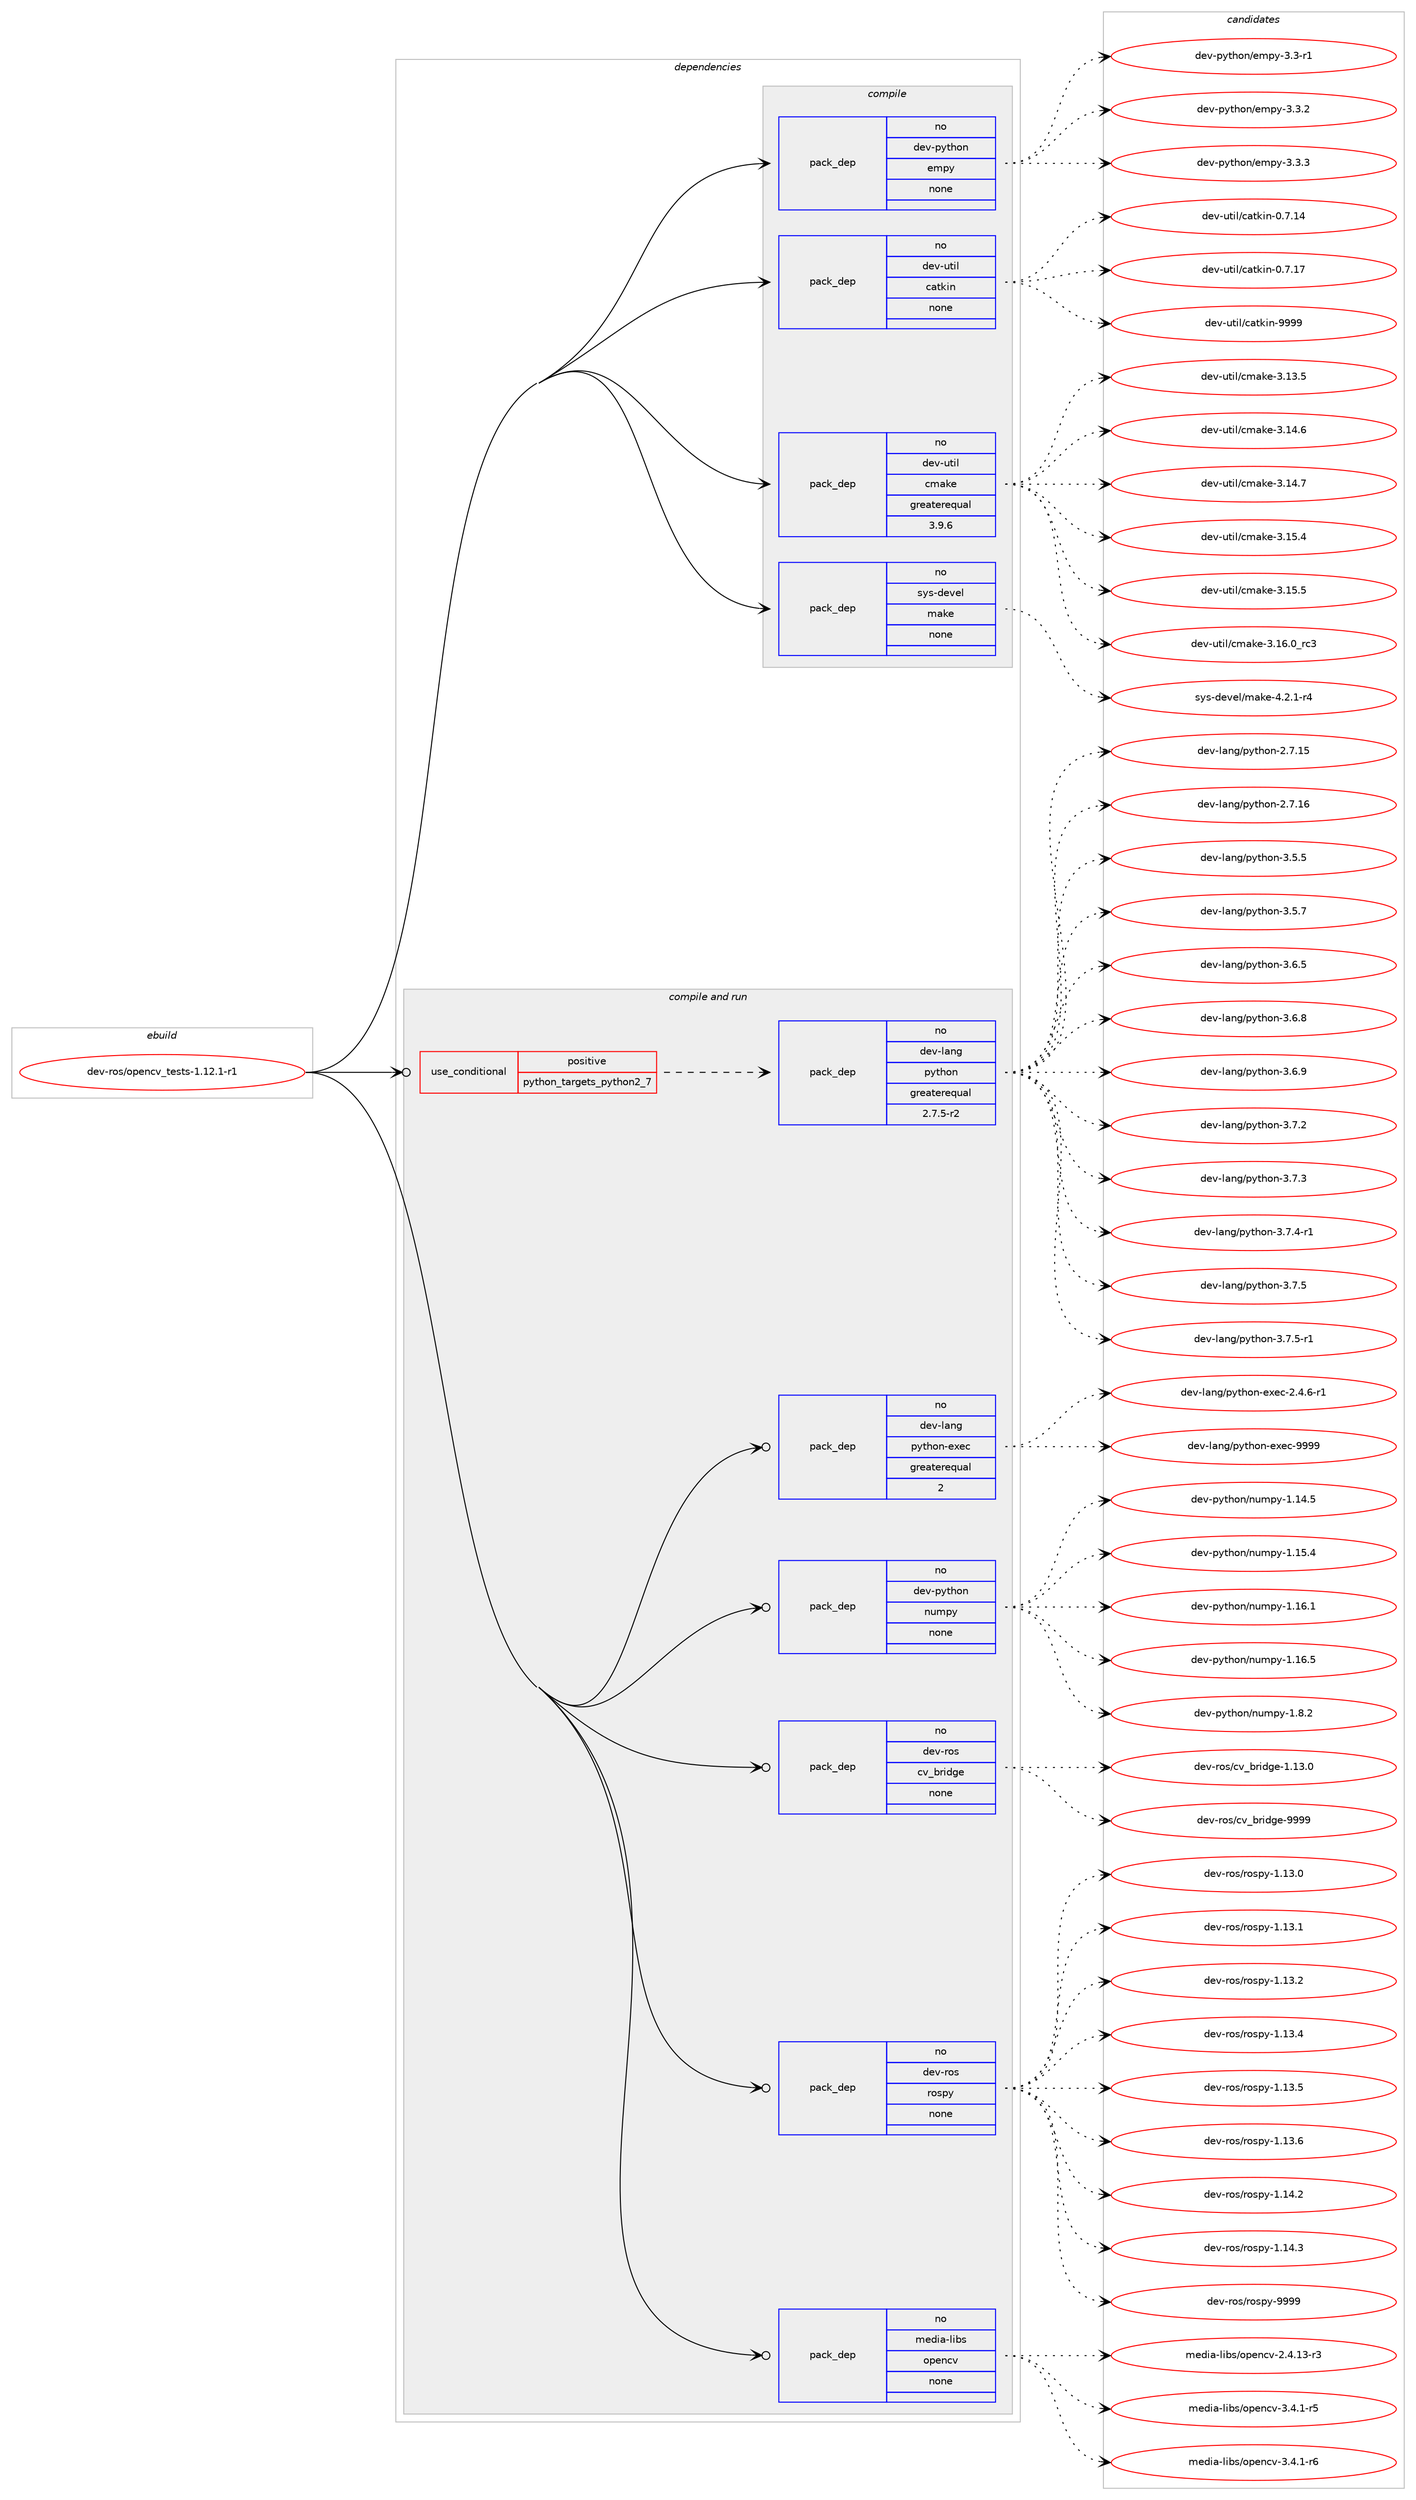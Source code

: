 digraph prolog {

# *************
# Graph options
# *************

newrank=true;
concentrate=true;
compound=true;
graph [rankdir=LR,fontname=Helvetica,fontsize=10,ranksep=1.5];#, ranksep=2.5, nodesep=0.2];
edge  [arrowhead=vee];
node  [fontname=Helvetica,fontsize=10];

# **********
# The ebuild
# **********

subgraph cluster_leftcol {
color=gray;
rank=same;
label=<<i>ebuild</i>>;
id [label="dev-ros/opencv_tests-1.12.1-r1", color=red, width=4, href="../dev-ros/opencv_tests-1.12.1-r1.svg"];
}

# ****************
# The dependencies
# ****************

subgraph cluster_midcol {
color=gray;
label=<<i>dependencies</i>>;
subgraph cluster_compile {
fillcolor="#eeeeee";
style=filled;
label=<<i>compile</i>>;
subgraph pack491522 {
dependency657483 [label=<<TABLE BORDER="0" CELLBORDER="1" CELLSPACING="0" CELLPADDING="4" WIDTH="220"><TR><TD ROWSPAN="6" CELLPADDING="30">pack_dep</TD></TR><TR><TD WIDTH="110">no</TD></TR><TR><TD>dev-python</TD></TR><TR><TD>empy</TD></TR><TR><TD>none</TD></TR><TR><TD></TD></TR></TABLE>>, shape=none, color=blue];
}
id:e -> dependency657483:w [weight=20,style="solid",arrowhead="vee"];
subgraph pack491523 {
dependency657484 [label=<<TABLE BORDER="0" CELLBORDER="1" CELLSPACING="0" CELLPADDING="4" WIDTH="220"><TR><TD ROWSPAN="6" CELLPADDING="30">pack_dep</TD></TR><TR><TD WIDTH="110">no</TD></TR><TR><TD>dev-util</TD></TR><TR><TD>catkin</TD></TR><TR><TD>none</TD></TR><TR><TD></TD></TR></TABLE>>, shape=none, color=blue];
}
id:e -> dependency657484:w [weight=20,style="solid",arrowhead="vee"];
subgraph pack491524 {
dependency657485 [label=<<TABLE BORDER="0" CELLBORDER="1" CELLSPACING="0" CELLPADDING="4" WIDTH="220"><TR><TD ROWSPAN="6" CELLPADDING="30">pack_dep</TD></TR><TR><TD WIDTH="110">no</TD></TR><TR><TD>dev-util</TD></TR><TR><TD>cmake</TD></TR><TR><TD>greaterequal</TD></TR><TR><TD>3.9.6</TD></TR></TABLE>>, shape=none, color=blue];
}
id:e -> dependency657485:w [weight=20,style="solid",arrowhead="vee"];
subgraph pack491525 {
dependency657486 [label=<<TABLE BORDER="0" CELLBORDER="1" CELLSPACING="0" CELLPADDING="4" WIDTH="220"><TR><TD ROWSPAN="6" CELLPADDING="30">pack_dep</TD></TR><TR><TD WIDTH="110">no</TD></TR><TR><TD>sys-devel</TD></TR><TR><TD>make</TD></TR><TR><TD>none</TD></TR><TR><TD></TD></TR></TABLE>>, shape=none, color=blue];
}
id:e -> dependency657486:w [weight=20,style="solid",arrowhead="vee"];
}
subgraph cluster_compileandrun {
fillcolor="#eeeeee";
style=filled;
label=<<i>compile and run</i>>;
subgraph cond154055 {
dependency657487 [label=<<TABLE BORDER="0" CELLBORDER="1" CELLSPACING="0" CELLPADDING="4"><TR><TD ROWSPAN="3" CELLPADDING="10">use_conditional</TD></TR><TR><TD>positive</TD></TR><TR><TD>python_targets_python2_7</TD></TR></TABLE>>, shape=none, color=red];
subgraph pack491526 {
dependency657488 [label=<<TABLE BORDER="0" CELLBORDER="1" CELLSPACING="0" CELLPADDING="4" WIDTH="220"><TR><TD ROWSPAN="6" CELLPADDING="30">pack_dep</TD></TR><TR><TD WIDTH="110">no</TD></TR><TR><TD>dev-lang</TD></TR><TR><TD>python</TD></TR><TR><TD>greaterequal</TD></TR><TR><TD>2.7.5-r2</TD></TR></TABLE>>, shape=none, color=blue];
}
dependency657487:e -> dependency657488:w [weight=20,style="dashed",arrowhead="vee"];
}
id:e -> dependency657487:w [weight=20,style="solid",arrowhead="odotvee"];
subgraph pack491527 {
dependency657489 [label=<<TABLE BORDER="0" CELLBORDER="1" CELLSPACING="0" CELLPADDING="4" WIDTH="220"><TR><TD ROWSPAN="6" CELLPADDING="30">pack_dep</TD></TR><TR><TD WIDTH="110">no</TD></TR><TR><TD>dev-lang</TD></TR><TR><TD>python-exec</TD></TR><TR><TD>greaterequal</TD></TR><TR><TD>2</TD></TR></TABLE>>, shape=none, color=blue];
}
id:e -> dependency657489:w [weight=20,style="solid",arrowhead="odotvee"];
subgraph pack491528 {
dependency657490 [label=<<TABLE BORDER="0" CELLBORDER="1" CELLSPACING="0" CELLPADDING="4" WIDTH="220"><TR><TD ROWSPAN="6" CELLPADDING="30">pack_dep</TD></TR><TR><TD WIDTH="110">no</TD></TR><TR><TD>dev-python</TD></TR><TR><TD>numpy</TD></TR><TR><TD>none</TD></TR><TR><TD></TD></TR></TABLE>>, shape=none, color=blue];
}
id:e -> dependency657490:w [weight=20,style="solid",arrowhead="odotvee"];
subgraph pack491529 {
dependency657491 [label=<<TABLE BORDER="0" CELLBORDER="1" CELLSPACING="0" CELLPADDING="4" WIDTH="220"><TR><TD ROWSPAN="6" CELLPADDING="30">pack_dep</TD></TR><TR><TD WIDTH="110">no</TD></TR><TR><TD>dev-ros</TD></TR><TR><TD>cv_bridge</TD></TR><TR><TD>none</TD></TR><TR><TD></TD></TR></TABLE>>, shape=none, color=blue];
}
id:e -> dependency657491:w [weight=20,style="solid",arrowhead="odotvee"];
subgraph pack491530 {
dependency657492 [label=<<TABLE BORDER="0" CELLBORDER="1" CELLSPACING="0" CELLPADDING="4" WIDTH="220"><TR><TD ROWSPAN="6" CELLPADDING="30">pack_dep</TD></TR><TR><TD WIDTH="110">no</TD></TR><TR><TD>dev-ros</TD></TR><TR><TD>rospy</TD></TR><TR><TD>none</TD></TR><TR><TD></TD></TR></TABLE>>, shape=none, color=blue];
}
id:e -> dependency657492:w [weight=20,style="solid",arrowhead="odotvee"];
subgraph pack491531 {
dependency657493 [label=<<TABLE BORDER="0" CELLBORDER="1" CELLSPACING="0" CELLPADDING="4" WIDTH="220"><TR><TD ROWSPAN="6" CELLPADDING="30">pack_dep</TD></TR><TR><TD WIDTH="110">no</TD></TR><TR><TD>media-libs</TD></TR><TR><TD>opencv</TD></TR><TR><TD>none</TD></TR><TR><TD></TD></TR></TABLE>>, shape=none, color=blue];
}
id:e -> dependency657493:w [weight=20,style="solid",arrowhead="odotvee"];
}
subgraph cluster_run {
fillcolor="#eeeeee";
style=filled;
label=<<i>run</i>>;
}
}

# **************
# The candidates
# **************

subgraph cluster_choices {
rank=same;
color=gray;
label=<<i>candidates</i>>;

subgraph choice491522 {
color=black;
nodesep=1;
choice1001011184511212111610411111047101109112121455146514511449 [label="dev-python/empy-3.3-r1", color=red, width=4,href="../dev-python/empy-3.3-r1.svg"];
choice1001011184511212111610411111047101109112121455146514650 [label="dev-python/empy-3.3.2", color=red, width=4,href="../dev-python/empy-3.3.2.svg"];
choice1001011184511212111610411111047101109112121455146514651 [label="dev-python/empy-3.3.3", color=red, width=4,href="../dev-python/empy-3.3.3.svg"];
dependency657483:e -> choice1001011184511212111610411111047101109112121455146514511449:w [style=dotted,weight="100"];
dependency657483:e -> choice1001011184511212111610411111047101109112121455146514650:w [style=dotted,weight="100"];
dependency657483:e -> choice1001011184511212111610411111047101109112121455146514651:w [style=dotted,weight="100"];
}
subgraph choice491523 {
color=black;
nodesep=1;
choice1001011184511711610510847999711610710511045484655464952 [label="dev-util/catkin-0.7.14", color=red, width=4,href="../dev-util/catkin-0.7.14.svg"];
choice1001011184511711610510847999711610710511045484655464955 [label="dev-util/catkin-0.7.17", color=red, width=4,href="../dev-util/catkin-0.7.17.svg"];
choice100101118451171161051084799971161071051104557575757 [label="dev-util/catkin-9999", color=red, width=4,href="../dev-util/catkin-9999.svg"];
dependency657484:e -> choice1001011184511711610510847999711610710511045484655464952:w [style=dotted,weight="100"];
dependency657484:e -> choice1001011184511711610510847999711610710511045484655464955:w [style=dotted,weight="100"];
dependency657484:e -> choice100101118451171161051084799971161071051104557575757:w [style=dotted,weight="100"];
}
subgraph choice491524 {
color=black;
nodesep=1;
choice1001011184511711610510847991099710710145514649514653 [label="dev-util/cmake-3.13.5", color=red, width=4,href="../dev-util/cmake-3.13.5.svg"];
choice1001011184511711610510847991099710710145514649524654 [label="dev-util/cmake-3.14.6", color=red, width=4,href="../dev-util/cmake-3.14.6.svg"];
choice1001011184511711610510847991099710710145514649524655 [label="dev-util/cmake-3.14.7", color=red, width=4,href="../dev-util/cmake-3.14.7.svg"];
choice1001011184511711610510847991099710710145514649534652 [label="dev-util/cmake-3.15.4", color=red, width=4,href="../dev-util/cmake-3.15.4.svg"];
choice1001011184511711610510847991099710710145514649534653 [label="dev-util/cmake-3.15.5", color=red, width=4,href="../dev-util/cmake-3.15.5.svg"];
choice1001011184511711610510847991099710710145514649544648951149951 [label="dev-util/cmake-3.16.0_rc3", color=red, width=4,href="../dev-util/cmake-3.16.0_rc3.svg"];
dependency657485:e -> choice1001011184511711610510847991099710710145514649514653:w [style=dotted,weight="100"];
dependency657485:e -> choice1001011184511711610510847991099710710145514649524654:w [style=dotted,weight="100"];
dependency657485:e -> choice1001011184511711610510847991099710710145514649524655:w [style=dotted,weight="100"];
dependency657485:e -> choice1001011184511711610510847991099710710145514649534652:w [style=dotted,weight="100"];
dependency657485:e -> choice1001011184511711610510847991099710710145514649534653:w [style=dotted,weight="100"];
dependency657485:e -> choice1001011184511711610510847991099710710145514649544648951149951:w [style=dotted,weight="100"];
}
subgraph choice491525 {
color=black;
nodesep=1;
choice1151211154510010111810110847109971071014552465046494511452 [label="sys-devel/make-4.2.1-r4", color=red, width=4,href="../sys-devel/make-4.2.1-r4.svg"];
dependency657486:e -> choice1151211154510010111810110847109971071014552465046494511452:w [style=dotted,weight="100"];
}
subgraph choice491526 {
color=black;
nodesep=1;
choice10010111845108971101034711212111610411111045504655464953 [label="dev-lang/python-2.7.15", color=red, width=4,href="../dev-lang/python-2.7.15.svg"];
choice10010111845108971101034711212111610411111045504655464954 [label="dev-lang/python-2.7.16", color=red, width=4,href="../dev-lang/python-2.7.16.svg"];
choice100101118451089711010347112121116104111110455146534653 [label="dev-lang/python-3.5.5", color=red, width=4,href="../dev-lang/python-3.5.5.svg"];
choice100101118451089711010347112121116104111110455146534655 [label="dev-lang/python-3.5.7", color=red, width=4,href="../dev-lang/python-3.5.7.svg"];
choice100101118451089711010347112121116104111110455146544653 [label="dev-lang/python-3.6.5", color=red, width=4,href="../dev-lang/python-3.6.5.svg"];
choice100101118451089711010347112121116104111110455146544656 [label="dev-lang/python-3.6.8", color=red, width=4,href="../dev-lang/python-3.6.8.svg"];
choice100101118451089711010347112121116104111110455146544657 [label="dev-lang/python-3.6.9", color=red, width=4,href="../dev-lang/python-3.6.9.svg"];
choice100101118451089711010347112121116104111110455146554650 [label="dev-lang/python-3.7.2", color=red, width=4,href="../dev-lang/python-3.7.2.svg"];
choice100101118451089711010347112121116104111110455146554651 [label="dev-lang/python-3.7.3", color=red, width=4,href="../dev-lang/python-3.7.3.svg"];
choice1001011184510897110103471121211161041111104551465546524511449 [label="dev-lang/python-3.7.4-r1", color=red, width=4,href="../dev-lang/python-3.7.4-r1.svg"];
choice100101118451089711010347112121116104111110455146554653 [label="dev-lang/python-3.7.5", color=red, width=4,href="../dev-lang/python-3.7.5.svg"];
choice1001011184510897110103471121211161041111104551465546534511449 [label="dev-lang/python-3.7.5-r1", color=red, width=4,href="../dev-lang/python-3.7.5-r1.svg"];
dependency657488:e -> choice10010111845108971101034711212111610411111045504655464953:w [style=dotted,weight="100"];
dependency657488:e -> choice10010111845108971101034711212111610411111045504655464954:w [style=dotted,weight="100"];
dependency657488:e -> choice100101118451089711010347112121116104111110455146534653:w [style=dotted,weight="100"];
dependency657488:e -> choice100101118451089711010347112121116104111110455146534655:w [style=dotted,weight="100"];
dependency657488:e -> choice100101118451089711010347112121116104111110455146544653:w [style=dotted,weight="100"];
dependency657488:e -> choice100101118451089711010347112121116104111110455146544656:w [style=dotted,weight="100"];
dependency657488:e -> choice100101118451089711010347112121116104111110455146544657:w [style=dotted,weight="100"];
dependency657488:e -> choice100101118451089711010347112121116104111110455146554650:w [style=dotted,weight="100"];
dependency657488:e -> choice100101118451089711010347112121116104111110455146554651:w [style=dotted,weight="100"];
dependency657488:e -> choice1001011184510897110103471121211161041111104551465546524511449:w [style=dotted,weight="100"];
dependency657488:e -> choice100101118451089711010347112121116104111110455146554653:w [style=dotted,weight="100"];
dependency657488:e -> choice1001011184510897110103471121211161041111104551465546534511449:w [style=dotted,weight="100"];
}
subgraph choice491527 {
color=black;
nodesep=1;
choice10010111845108971101034711212111610411111045101120101994550465246544511449 [label="dev-lang/python-exec-2.4.6-r1", color=red, width=4,href="../dev-lang/python-exec-2.4.6-r1.svg"];
choice10010111845108971101034711212111610411111045101120101994557575757 [label="dev-lang/python-exec-9999", color=red, width=4,href="../dev-lang/python-exec-9999.svg"];
dependency657489:e -> choice10010111845108971101034711212111610411111045101120101994550465246544511449:w [style=dotted,weight="100"];
dependency657489:e -> choice10010111845108971101034711212111610411111045101120101994557575757:w [style=dotted,weight="100"];
}
subgraph choice491528 {
color=black;
nodesep=1;
choice100101118451121211161041111104711011710911212145494649524653 [label="dev-python/numpy-1.14.5", color=red, width=4,href="../dev-python/numpy-1.14.5.svg"];
choice100101118451121211161041111104711011710911212145494649534652 [label="dev-python/numpy-1.15.4", color=red, width=4,href="../dev-python/numpy-1.15.4.svg"];
choice100101118451121211161041111104711011710911212145494649544649 [label="dev-python/numpy-1.16.1", color=red, width=4,href="../dev-python/numpy-1.16.1.svg"];
choice100101118451121211161041111104711011710911212145494649544653 [label="dev-python/numpy-1.16.5", color=red, width=4,href="../dev-python/numpy-1.16.5.svg"];
choice1001011184511212111610411111047110117109112121454946564650 [label="dev-python/numpy-1.8.2", color=red, width=4,href="../dev-python/numpy-1.8.2.svg"];
dependency657490:e -> choice100101118451121211161041111104711011710911212145494649524653:w [style=dotted,weight="100"];
dependency657490:e -> choice100101118451121211161041111104711011710911212145494649534652:w [style=dotted,weight="100"];
dependency657490:e -> choice100101118451121211161041111104711011710911212145494649544649:w [style=dotted,weight="100"];
dependency657490:e -> choice100101118451121211161041111104711011710911212145494649544653:w [style=dotted,weight="100"];
dependency657490:e -> choice1001011184511212111610411111047110117109112121454946564650:w [style=dotted,weight="100"];
}
subgraph choice491529 {
color=black;
nodesep=1;
choice100101118451141111154799118959811410510010310145494649514648 [label="dev-ros/cv_bridge-1.13.0", color=red, width=4,href="../dev-ros/cv_bridge-1.13.0.svg"];
choice10010111845114111115479911895981141051001031014557575757 [label="dev-ros/cv_bridge-9999", color=red, width=4,href="../dev-ros/cv_bridge-9999.svg"];
dependency657491:e -> choice100101118451141111154799118959811410510010310145494649514648:w [style=dotted,weight="100"];
dependency657491:e -> choice10010111845114111115479911895981141051001031014557575757:w [style=dotted,weight="100"];
}
subgraph choice491530 {
color=black;
nodesep=1;
choice100101118451141111154711411111511212145494649514648 [label="dev-ros/rospy-1.13.0", color=red, width=4,href="../dev-ros/rospy-1.13.0.svg"];
choice100101118451141111154711411111511212145494649514649 [label="dev-ros/rospy-1.13.1", color=red, width=4,href="../dev-ros/rospy-1.13.1.svg"];
choice100101118451141111154711411111511212145494649514650 [label="dev-ros/rospy-1.13.2", color=red, width=4,href="../dev-ros/rospy-1.13.2.svg"];
choice100101118451141111154711411111511212145494649514652 [label="dev-ros/rospy-1.13.4", color=red, width=4,href="../dev-ros/rospy-1.13.4.svg"];
choice100101118451141111154711411111511212145494649514653 [label="dev-ros/rospy-1.13.5", color=red, width=4,href="../dev-ros/rospy-1.13.5.svg"];
choice100101118451141111154711411111511212145494649514654 [label="dev-ros/rospy-1.13.6", color=red, width=4,href="../dev-ros/rospy-1.13.6.svg"];
choice100101118451141111154711411111511212145494649524650 [label="dev-ros/rospy-1.14.2", color=red, width=4,href="../dev-ros/rospy-1.14.2.svg"];
choice100101118451141111154711411111511212145494649524651 [label="dev-ros/rospy-1.14.3", color=red, width=4,href="../dev-ros/rospy-1.14.3.svg"];
choice10010111845114111115471141111151121214557575757 [label="dev-ros/rospy-9999", color=red, width=4,href="../dev-ros/rospy-9999.svg"];
dependency657492:e -> choice100101118451141111154711411111511212145494649514648:w [style=dotted,weight="100"];
dependency657492:e -> choice100101118451141111154711411111511212145494649514649:w [style=dotted,weight="100"];
dependency657492:e -> choice100101118451141111154711411111511212145494649514650:w [style=dotted,weight="100"];
dependency657492:e -> choice100101118451141111154711411111511212145494649514652:w [style=dotted,weight="100"];
dependency657492:e -> choice100101118451141111154711411111511212145494649514653:w [style=dotted,weight="100"];
dependency657492:e -> choice100101118451141111154711411111511212145494649514654:w [style=dotted,weight="100"];
dependency657492:e -> choice100101118451141111154711411111511212145494649524650:w [style=dotted,weight="100"];
dependency657492:e -> choice100101118451141111154711411111511212145494649524651:w [style=dotted,weight="100"];
dependency657492:e -> choice10010111845114111115471141111151121214557575757:w [style=dotted,weight="100"];
}
subgraph choice491531 {
color=black;
nodesep=1;
choice1091011001059745108105981154711111210111099118455046524649514511451 [label="media-libs/opencv-2.4.13-r3", color=red, width=4,href="../media-libs/opencv-2.4.13-r3.svg"];
choice10910110010597451081059811547111112101110991184551465246494511453 [label="media-libs/opencv-3.4.1-r5", color=red, width=4,href="../media-libs/opencv-3.4.1-r5.svg"];
choice10910110010597451081059811547111112101110991184551465246494511454 [label="media-libs/opencv-3.4.1-r6", color=red, width=4,href="../media-libs/opencv-3.4.1-r6.svg"];
dependency657493:e -> choice1091011001059745108105981154711111210111099118455046524649514511451:w [style=dotted,weight="100"];
dependency657493:e -> choice10910110010597451081059811547111112101110991184551465246494511453:w [style=dotted,weight="100"];
dependency657493:e -> choice10910110010597451081059811547111112101110991184551465246494511454:w [style=dotted,weight="100"];
}
}

}
